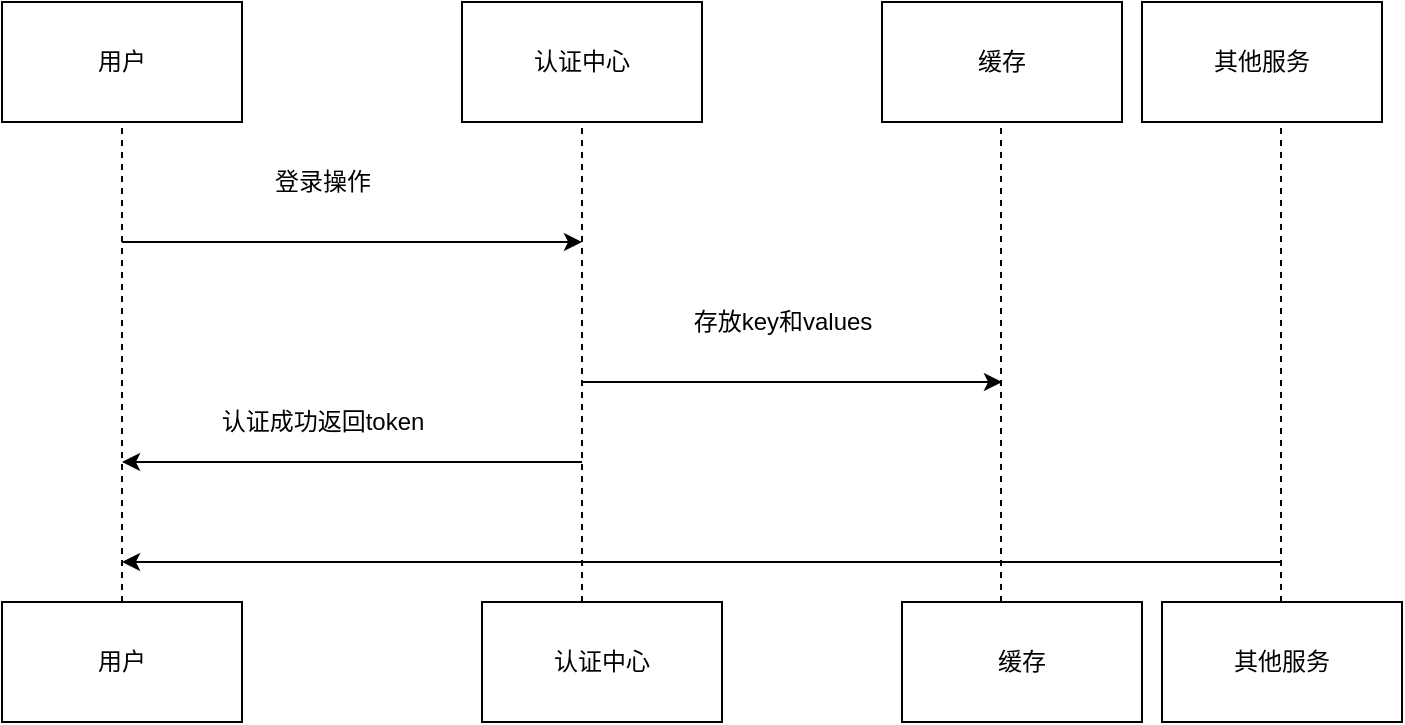 <mxfile version="13.7.9" type="device"><diagram id="O0xnJHn7D992LtioP0JB" name="第 1 页"><mxGraphModel dx="768" dy="482" grid="1" gridSize="10" guides="1" tooltips="1" connect="1" arrows="1" fold="1" page="1" pageScale="1" pageWidth="827" pageHeight="1169" math="0" shadow="0"><root><mxCell id="0"/><mxCell id="1" parent="0"/><mxCell id="CLXTejaKbJtMqEd8DhfA-1" value="用户" style="rounded=0;whiteSpace=wrap;html=1;" vertex="1" parent="1"><mxGeometry x="80" y="90" width="120" height="60" as="geometry"/></mxCell><mxCell id="CLXTejaKbJtMqEd8DhfA-2" value="用户" style="rounded=0;whiteSpace=wrap;html=1;" vertex="1" parent="1"><mxGeometry x="80" y="390" width="120" height="60" as="geometry"/></mxCell><mxCell id="CLXTejaKbJtMqEd8DhfA-3" value="认证中心" style="rounded=0;whiteSpace=wrap;html=1;" vertex="1" parent="1"><mxGeometry x="310" y="90" width="120" height="60" as="geometry"/></mxCell><mxCell id="CLXTejaKbJtMqEd8DhfA-4" value="认证中心" style="rounded=0;whiteSpace=wrap;html=1;" vertex="1" parent="1"><mxGeometry x="320" y="390" width="120" height="60" as="geometry"/></mxCell><mxCell id="CLXTejaKbJtMqEd8DhfA-6" value="" style="endArrow=none;dashed=1;html=1;entryX=0.5;entryY=1;entryDx=0;entryDy=0;exitX=0.5;exitY=0;exitDx=0;exitDy=0;" edge="1" parent="1" source="CLXTejaKbJtMqEd8DhfA-2" target="CLXTejaKbJtMqEd8DhfA-1"><mxGeometry width="50" height="50" relative="1" as="geometry"><mxPoint x="190" y="330" as="sourcePoint"/><mxPoint x="10" y="310" as="targetPoint"/></mxGeometry></mxCell><mxCell id="CLXTejaKbJtMqEd8DhfA-7" value="" style="endArrow=none;dashed=1;html=1;entryX=0.5;entryY=1;entryDx=0;entryDy=0;exitX=0.5;exitY=0;exitDx=0;exitDy=0;" edge="1" parent="1"><mxGeometry width="50" height="50" relative="1" as="geometry"><mxPoint x="370" y="390" as="sourcePoint"/><mxPoint x="370" y="150" as="targetPoint"/></mxGeometry></mxCell><mxCell id="CLXTejaKbJtMqEd8DhfA-8" value="" style="endArrow=classic;html=1;" edge="1" parent="1"><mxGeometry width="50" height="50" relative="1" as="geometry"><mxPoint x="140" y="210" as="sourcePoint"/><mxPoint x="370" y="210" as="targetPoint"/></mxGeometry></mxCell><mxCell id="CLXTejaKbJtMqEd8DhfA-9" value="登录操作" style="text;html=1;align=center;verticalAlign=middle;resizable=0;points=[];autosize=1;" vertex="1" parent="1"><mxGeometry x="210" y="170" width="60" height="20" as="geometry"/></mxCell><mxCell id="CLXTejaKbJtMqEd8DhfA-10" value="" style="endArrow=classic;html=1;" edge="1" parent="1"><mxGeometry width="50" height="50" relative="1" as="geometry"><mxPoint x="370" y="280" as="sourcePoint"/><mxPoint x="580" y="280" as="targetPoint"/></mxGeometry></mxCell><mxCell id="CLXTejaKbJtMqEd8DhfA-11" value="缓存" style="rounded=0;whiteSpace=wrap;html=1;" vertex="1" parent="1"><mxGeometry x="520" y="90" width="120" height="60" as="geometry"/></mxCell><mxCell id="CLXTejaKbJtMqEd8DhfA-12" value="缓存" style="rounded=0;whiteSpace=wrap;html=1;" vertex="1" parent="1"><mxGeometry x="530" y="390" width="120" height="60" as="geometry"/></mxCell><mxCell id="CLXTejaKbJtMqEd8DhfA-13" value="" style="endArrow=none;dashed=1;html=1;entryX=0.5;entryY=1;entryDx=0;entryDy=0;exitX=0.5;exitY=0;exitDx=0;exitDy=0;" edge="1" parent="1"><mxGeometry width="50" height="50" relative="1" as="geometry"><mxPoint x="579.5" y="390" as="sourcePoint"/><mxPoint x="579.5" y="150" as="targetPoint"/></mxGeometry></mxCell><mxCell id="CLXTejaKbJtMqEd8DhfA-14" value="存放key和values" style="text;html=1;align=center;verticalAlign=middle;resizable=0;points=[];autosize=1;" vertex="1" parent="1"><mxGeometry x="420" y="240" width="100" height="20" as="geometry"/></mxCell><mxCell id="CLXTejaKbJtMqEd8DhfA-15" value="" style="endArrow=classic;html=1;" edge="1" parent="1"><mxGeometry width="50" height="50" relative="1" as="geometry"><mxPoint x="370" y="320" as="sourcePoint"/><mxPoint x="140" y="320" as="targetPoint"/></mxGeometry></mxCell><mxCell id="CLXTejaKbJtMqEd8DhfA-16" value="认证成功返回token" style="text;html=1;align=center;verticalAlign=middle;resizable=0;points=[];autosize=1;" vertex="1" parent="1"><mxGeometry x="180" y="290" width="120" height="20" as="geometry"/></mxCell><mxCell id="CLXTejaKbJtMqEd8DhfA-17" value="其他服务" style="rounded=0;whiteSpace=wrap;html=1;" vertex="1" parent="1"><mxGeometry x="650" y="90" width="120" height="60" as="geometry"/></mxCell><mxCell id="CLXTejaKbJtMqEd8DhfA-19" value="其他服务" style="rounded=0;whiteSpace=wrap;html=1;" vertex="1" parent="1"><mxGeometry x="660" y="390" width="120" height="60" as="geometry"/></mxCell><mxCell id="CLXTejaKbJtMqEd8DhfA-20" value="" style="endArrow=none;dashed=1;html=1;entryX=0.5;entryY=1;entryDx=0;entryDy=0;exitX=0.5;exitY=0;exitDx=0;exitDy=0;" edge="1" parent="1"><mxGeometry width="50" height="50" relative="1" as="geometry"><mxPoint x="719.5" y="390" as="sourcePoint"/><mxPoint x="719.5" y="150" as="targetPoint"/></mxGeometry></mxCell><mxCell id="CLXTejaKbJtMqEd8DhfA-21" value="" style="endArrow=classic;html=1;" edge="1" parent="1"><mxGeometry width="50" height="50" relative="1" as="geometry"><mxPoint x="720" y="370" as="sourcePoint"/><mxPoint x="140" y="370" as="targetPoint"/></mxGeometry></mxCell></root></mxGraphModel></diagram></mxfile>